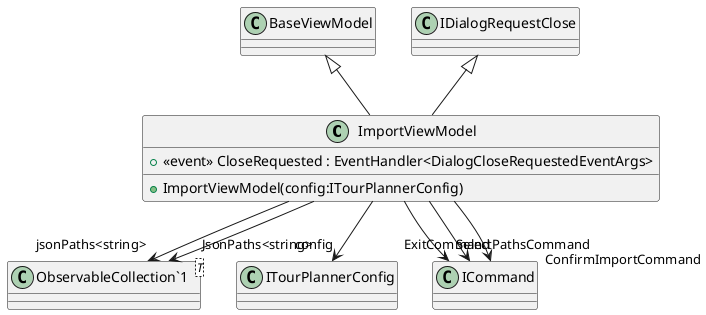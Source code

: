 @startuml
class ImportViewModel {
    +  <<event>> CloseRequested : EventHandler<DialogCloseRequestedEventArgs> 
    + ImportViewModel(config:ITourPlannerConfig)
}
class "ObservableCollection`1"<T> {
}
BaseViewModel <|-- ImportViewModel
IDialogRequestClose <|-- ImportViewModel
ImportViewModel --> "jsonPaths<string>" "ObservableCollection`1"
ImportViewModel --> "config" ITourPlannerConfig
ImportViewModel --> "JsonPaths<string>" "ObservableCollection`1"
ImportViewModel --> "SelectPathsCommand" ICommand
ImportViewModel --> "ExitCommand" ICommand
ImportViewModel --> "ConfirmImportCommand" ICommand
@enduml
